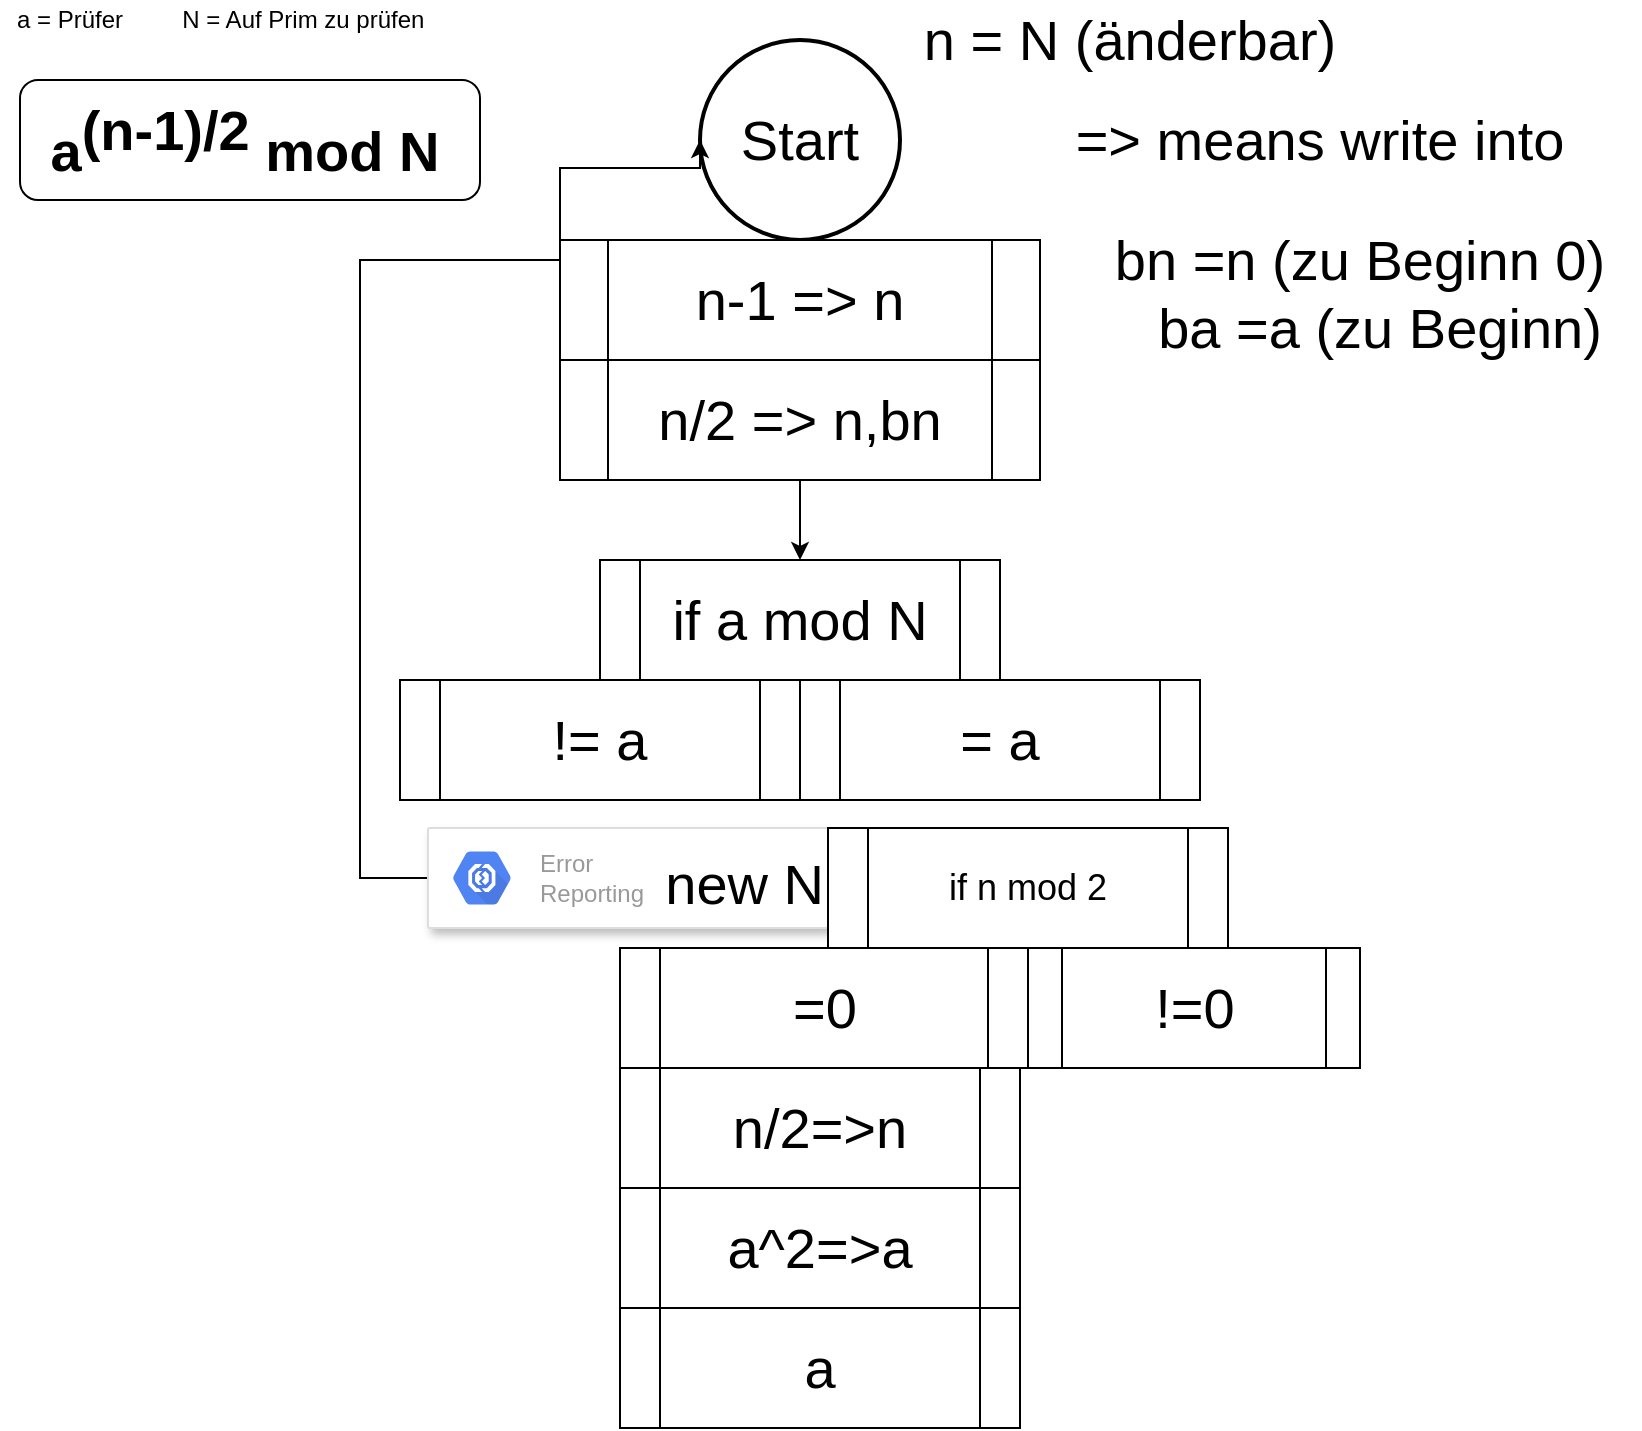 <mxfile type="github" version="11.2.8" pages="1"><diagram id="zgwMHXzQ2P-QVubetHBE" name="Page-1"><mxGraphModel grid="1" dx="1408" dy="746" gridSize="10" guides="1" tooltips="1" connect="1" arrows="1" fold="1" page="1" pageScale="1" pageWidth="827" pageHeight="1169" math="0" shadow="0"><root><mxCell id="0"/><mxCell id="1" parent="0"/><mxCell id="0o_3q9o0OGSkOenmwoAs-1" value="a = Prüfer" parent="1" vertex="1" style="text;html=1;strokeColor=none;fillColor=none;align=center;verticalAlign=middle;whiteSpace=wrap;rounded=0;"><mxGeometry as="geometry" height="20" width="70"/></mxCell><mxCell id="0o_3q9o0OGSkOenmwoAs-4" value="&amp;nbsp;N = Auf Prim zu prüfen" parent="1" vertex="1" style="text;html=1;strokeColor=none;fillColor=none;align=center;verticalAlign=middle;whiteSpace=wrap;rounded=0;"><mxGeometry x="80" as="geometry" height="20" width="140"/></mxCell><mxCell id="0o_3q9o0OGSkOenmwoAs-5" value="" parent="1" vertex="1" style="rounded=1;whiteSpace=wrap;html=1;"><mxGeometry x="10" as="geometry" height="60" width="230" y="40"/></mxCell><mxCell id="0o_3q9o0OGSkOenmwoAs-6" value="a&lt;sup style=&quot;font-size: 28px&quot;&gt;(n-1)/2&lt;/sup&gt; mod N" parent="1" vertex="1" style="text;html=1;strokeColor=none;fillColor=none;align=center;verticalAlign=middle;whiteSpace=wrap;rounded=0;fontSize=28;fontStyle=1"><mxGeometry x="15" as="geometry" height="40" width="215" y="50"/></mxCell><mxCell id="0o_3q9o0OGSkOenmwoAs-7" value="Start" parent="1" vertex="1" style="strokeWidth=2;html=1;shape=mxgraph.flowchart.start_2;whiteSpace=wrap;fontSize=28;"><mxGeometry x="350" as="geometry" height="100" width="100" y="20"/></mxCell><mxCell id="0o_3q9o0OGSkOenmwoAs-17" value="n-1 =&amp;gt; n" parent="1" vertex="1" style="shape=process;whiteSpace=wrap;html=1;backgroundOutline=1;fontSize=28;"><mxGeometry x="280" as="geometry" height="60" width="240" y="120"/></mxCell><mxCell id="0o_3q9o0OGSkOenmwoAs-24" parent="1" style="edgeStyle=orthogonalEdgeStyle;rounded=0;orthogonalLoop=1;jettySize=auto;html=1;exitX=0.5;exitY=1;exitDx=0;exitDy=0;entryX=0.5;entryY=0;entryDx=0;entryDy=0;fontSize=28;" target="0o_3q9o0OGSkOenmwoAs-22" source="0o_3q9o0OGSkOenmwoAs-19" edge="1"><mxGeometry as="geometry" relative="1"/></mxCell><mxCell id="0o_3q9o0OGSkOenmwoAs-19" value="n/2 =&amp;gt; n,bn" parent="1" vertex="1" style="shape=process;whiteSpace=wrap;html=1;backgroundOutline=1;fontSize=28;"><mxGeometry x="280" as="geometry" height="60" width="240" y="180"/></mxCell><mxCell id="0o_3q9o0OGSkOenmwoAs-20" value="n = N (änderbar)" parent="1" vertex="1" style="text;html=1;strokeColor=none;fillColor=none;align=center;verticalAlign=middle;whiteSpace=wrap;rounded=0;fontSize=28;"><mxGeometry x="460" as="geometry" height="20" width="210" y="10"/></mxCell><mxCell id="0o_3q9o0OGSkOenmwoAs-22" value="if a mod N" parent="1" vertex="1" style="shape=process;whiteSpace=wrap;html=1;backgroundOutline=1;fontSize=28;"><mxGeometry x="300" as="geometry" height="60" width="200" y="280"/></mxCell><mxCell id="0o_3q9o0OGSkOenmwoAs-25" value="!= a" parent="1" vertex="1" style="shape=process;whiteSpace=wrap;html=1;backgroundOutline=1;fontSize=28;"><mxGeometry x="200" as="geometry" height="60" width="200" y="340"/></mxCell><mxCell id="0o_3q9o0OGSkOenmwoAs-27" value="= a" parent="1" vertex="1" style="shape=process;whiteSpace=wrap;html=1;backgroundOutline=1;fontSize=28;"><mxGeometry x="400" as="geometry" height="60" width="200" y="340"/></mxCell><mxCell id="0o_3q9o0OGSkOenmwoAs-35" parent="1" style="edgeStyle=orthogonalEdgeStyle;rounded=0;orthogonalLoop=1;jettySize=auto;html=1;exitX=0;exitY=0.5;exitDx=0;exitDy=0;entryX=0;entryY=0.5;entryDx=0;entryDy=0;entryPerimeter=0;fontSize=28;" target="0o_3q9o0OGSkOenmwoAs-7" source="0o_3q9o0OGSkOenmwoAs-28" edge="1"><mxGeometry as="geometry" relative="1"><Array as="points"><mxPoint x="180" y="439"/><mxPoint x="180" y="130"/><mxPoint x="280" y="130"/><mxPoint x="280" y="84"/></Array></mxGeometry></mxCell><mxCell id="0o_3q9o0OGSkOenmwoAs-28" value="new N" parent="1" vertex="1" style="strokeColor=#dddddd;fillColor=#ffffff;shadow=1;strokeWidth=1;rounded=1;absoluteArcSize=1;arcSize=2;fontSize=28;align=right;"><mxGeometry x="214" as="geometry" height="50" width="200" y="414"/></mxCell><mxCell id="0o_3q9o0OGSkOenmwoAs-29" value="Error&#10;Reporting" parent="0o_3q9o0OGSkOenmwoAs-28" vertex="1" style="dashed=0;connectable=0;html=1;fillColor=#5184F3;strokeColor=none;shape=mxgraph.gcp2.hexIcon;prIcon=error_reporting;part=1;labelPosition=right;verticalLabelPosition=middle;align=left;verticalAlign=middle;spacingLeft=5;fontColor=#999999;fontSize=12;"><mxGeometry as="geometry" height="39" width="44" y="0.5" relative="1"><mxPoint x="5" as="offset" y="-19.5"/></mxGeometry></mxCell><mxCell id="0o_3q9o0OGSkOenmwoAs-36" value="=&amp;gt; means write into" parent="1" vertex="1" style="text;html=1;strokeColor=none;fillColor=none;align=center;verticalAlign=middle;whiteSpace=wrap;rounded=0;fontSize=28;"><mxGeometry x="530" as="geometry" height="20" width="260" y="60"/></mxCell><mxCell id="0o_3q9o0OGSkOenmwoAs-37" value="&lt;div align=&quot;center&quot; style=&quot;font-size: 18px&quot;&gt;if n mod 2&lt;/div&gt;" parent="1" vertex="1" style="shape=process;whiteSpace=wrap;html=1;backgroundOutline=1;fontSize=28;align=center;"><mxGeometry x="414" as="geometry" height="60" width="200" y="414"/></mxCell><mxCell id="0o_3q9o0OGSkOenmwoAs-38" value="bn =n (zu Beginn 0)" parent="1" vertex="1" style="text;html=1;strokeColor=none;fillColor=none;align=center;verticalAlign=middle;whiteSpace=wrap;rounded=0;fontSize=28;"><mxGeometry x="550" as="geometry" height="20" width="260" y="120"/></mxCell><mxCell id="0o_3q9o0OGSkOenmwoAs-39" value="&lt;div align=&quot;center&quot;&gt;=0&lt;/div&gt;" parent="1" vertex="1" style="shape=process;whiteSpace=wrap;html=1;backgroundOutline=1;fontSize=28;align=center;"><mxGeometry x="310" as="geometry" height="60" width="204" y="474"/></mxCell><mxCell id="0o_3q9o0OGSkOenmwoAs-40" value="&lt;div align=&quot;center&quot;&gt;!=0&lt;/div&gt;" parent="1" vertex="1" style="shape=process;whiteSpace=wrap;html=1;backgroundOutline=1;fontSize=28;align=center;"><mxGeometry x="514" as="geometry" height="60" width="166" y="474"/></mxCell><mxCell id="0o_3q9o0OGSkOenmwoAs-41" value="&lt;div align=&quot;center&quot;&gt;n/2=&amp;gt;n&lt;/div&gt;" parent="1" vertex="1" style="shape=process;whiteSpace=wrap;html=1;backgroundOutline=1;fontSize=28;align=center;"><mxGeometry x="310" as="geometry" height="60" width="200" y="534"/></mxCell><mxCell id="0o_3q9o0OGSkOenmwoAs-42" value="&lt;div align=&quot;center&quot;&gt;a^2=&amp;gt;a&lt;/div&gt;" parent="1" vertex="1" style="shape=process;whiteSpace=wrap;html=1;backgroundOutline=1;fontSize=28;align=center;"><mxGeometry x="310" as="geometry" height="60" width="200" y="594"/></mxCell><mxCell id="0o_3q9o0OGSkOenmwoAs-43" value="ba =a (zu Beginn)" parent="1" vertex="1" style="text;html=1;strokeColor=none;fillColor=none;align=center;verticalAlign=middle;whiteSpace=wrap;rounded=0;fontSize=28;"><mxGeometry x="560" as="geometry" height="20" width="260" y="154"/></mxCell><mxCell id="0o_3q9o0OGSkOenmwoAs-44" value="&lt;div align=&quot;center&quot;&gt;a&lt;/div&gt;" parent="1" vertex="1" style="shape=process;whiteSpace=wrap;html=1;backgroundOutline=1;fontSize=28;align=center;"><mxGeometry x="310" as="geometry" height="60" width="200" y="654"/></mxCell></root></mxGraphModel></diagram></mxfile>